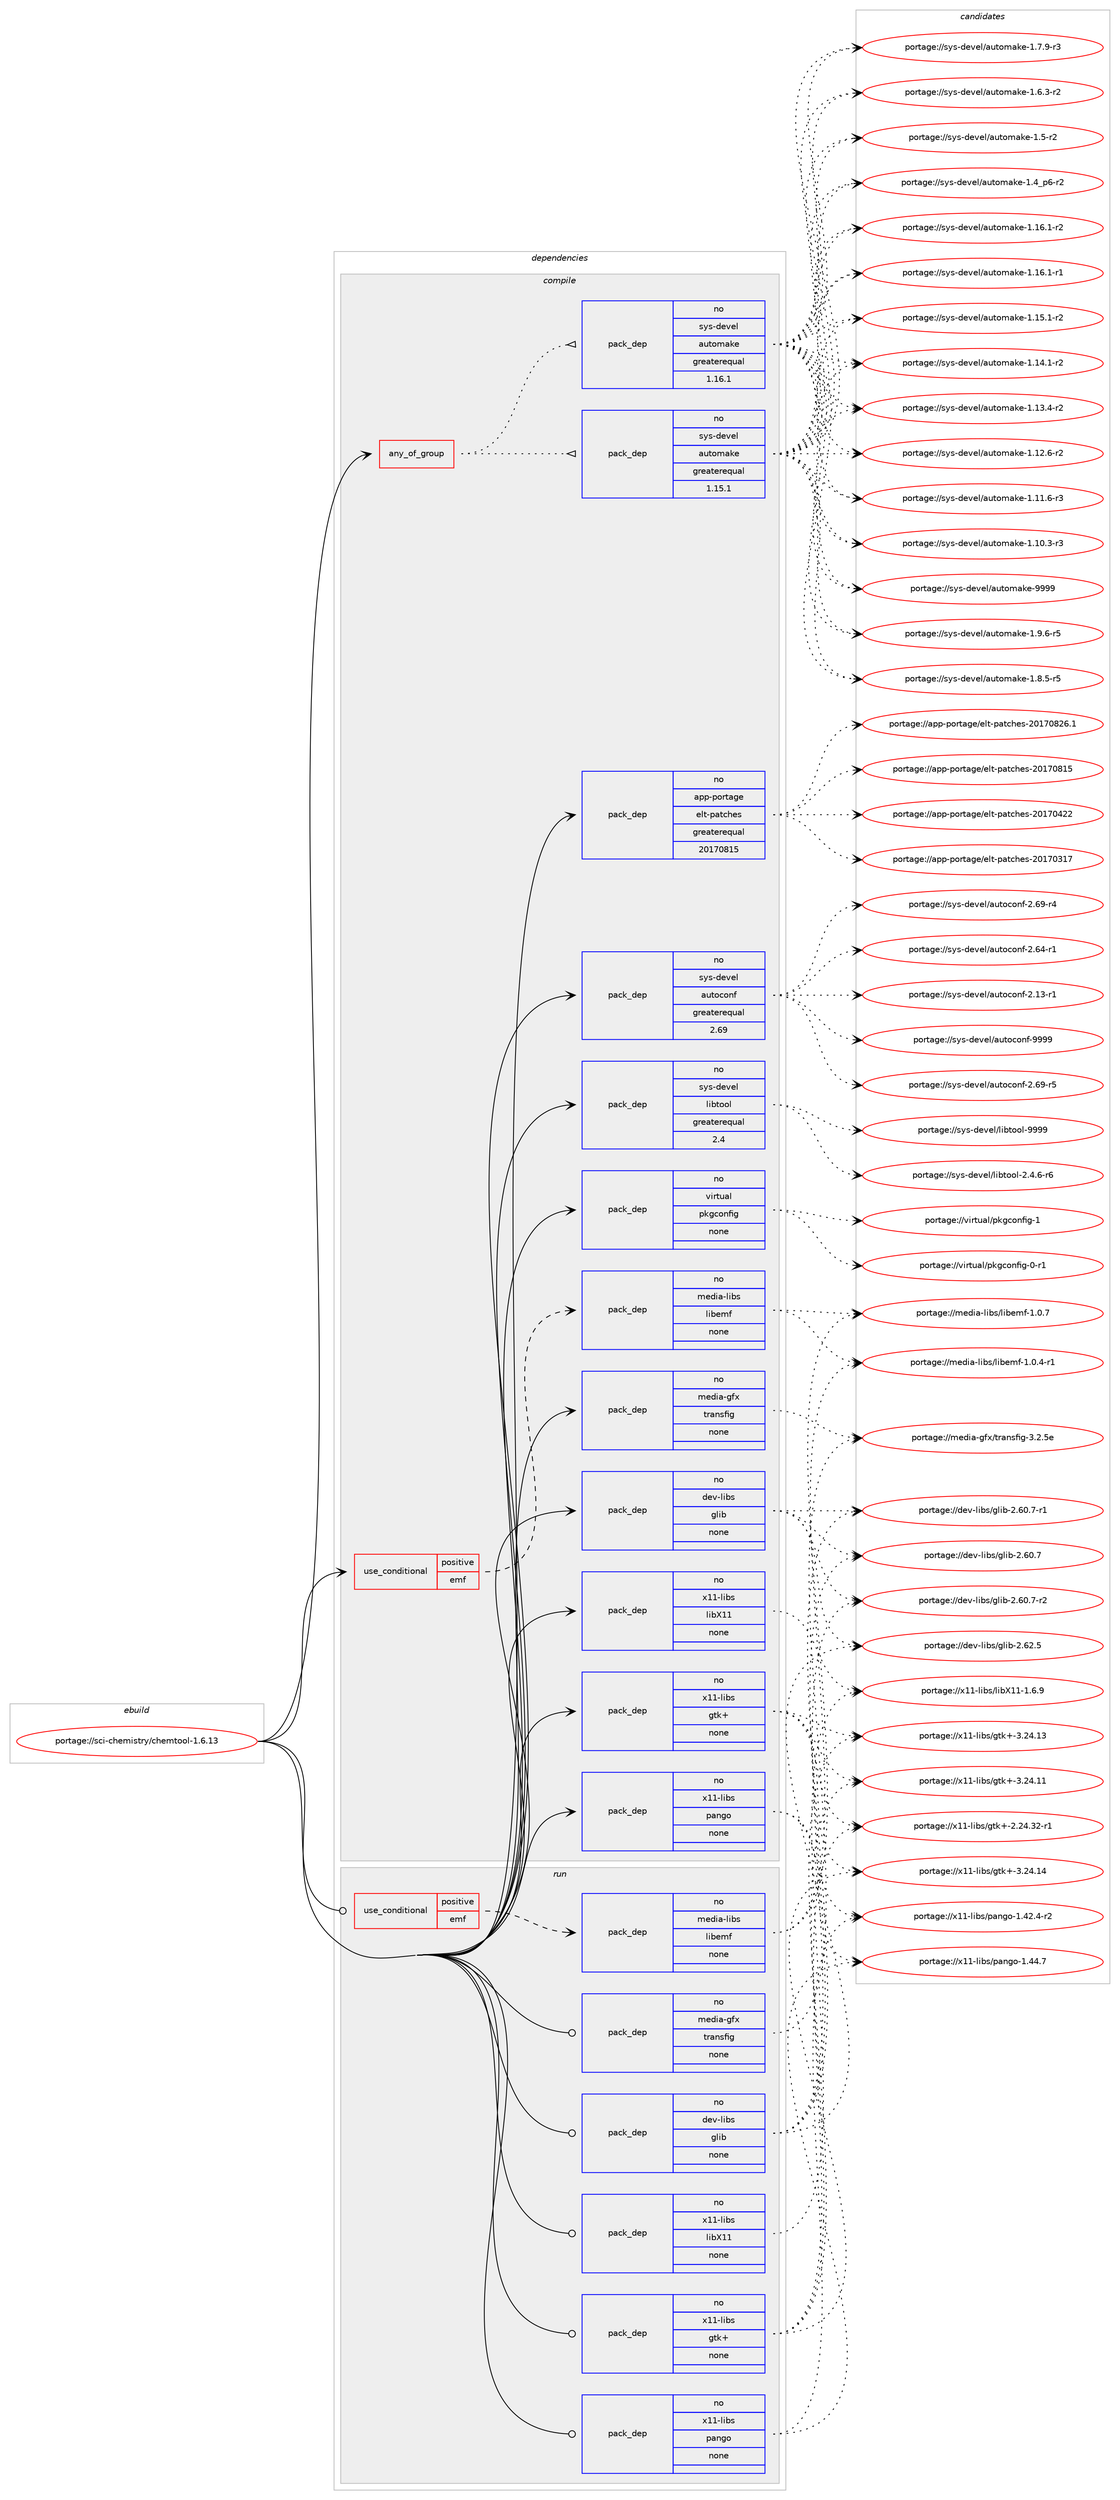 digraph prolog {

# *************
# Graph options
# *************

newrank=true;
concentrate=true;
compound=true;
graph [rankdir=LR,fontname=Helvetica,fontsize=10,ranksep=1.5];#, ranksep=2.5, nodesep=0.2];
edge  [arrowhead=vee];
node  [fontname=Helvetica,fontsize=10];

# **********
# The ebuild
# **********

subgraph cluster_leftcol {
color=gray;
rank=same;
label=<<i>ebuild</i>>;
id [label="portage://sci-chemistry/chemtool-1.6.13", color=red, width=4, href="../sci-chemistry/chemtool-1.6.13.svg"];
}

# ****************
# The dependencies
# ****************

subgraph cluster_midcol {
color=gray;
label=<<i>dependencies</i>>;
subgraph cluster_compile {
fillcolor="#eeeeee";
style=filled;
label=<<i>compile</i>>;
subgraph any908 {
dependency43321 [label=<<TABLE BORDER="0" CELLBORDER="1" CELLSPACING="0" CELLPADDING="4"><TR><TD CELLPADDING="10">any_of_group</TD></TR></TABLE>>, shape=none, color=red];subgraph pack34644 {
dependency43322 [label=<<TABLE BORDER="0" CELLBORDER="1" CELLSPACING="0" CELLPADDING="4" WIDTH="220"><TR><TD ROWSPAN="6" CELLPADDING="30">pack_dep</TD></TR><TR><TD WIDTH="110">no</TD></TR><TR><TD>sys-devel</TD></TR><TR><TD>automake</TD></TR><TR><TD>greaterequal</TD></TR><TR><TD>1.16.1</TD></TR></TABLE>>, shape=none, color=blue];
}
dependency43321:e -> dependency43322:w [weight=20,style="dotted",arrowhead="oinv"];
subgraph pack34645 {
dependency43323 [label=<<TABLE BORDER="0" CELLBORDER="1" CELLSPACING="0" CELLPADDING="4" WIDTH="220"><TR><TD ROWSPAN="6" CELLPADDING="30">pack_dep</TD></TR><TR><TD WIDTH="110">no</TD></TR><TR><TD>sys-devel</TD></TR><TR><TD>automake</TD></TR><TR><TD>greaterequal</TD></TR><TR><TD>1.15.1</TD></TR></TABLE>>, shape=none, color=blue];
}
dependency43321:e -> dependency43323:w [weight=20,style="dotted",arrowhead="oinv"];
}
id:e -> dependency43321:w [weight=20,style="solid",arrowhead="vee"];
subgraph cond7765 {
dependency43324 [label=<<TABLE BORDER="0" CELLBORDER="1" CELLSPACING="0" CELLPADDING="4"><TR><TD ROWSPAN="3" CELLPADDING="10">use_conditional</TD></TR><TR><TD>positive</TD></TR><TR><TD>emf</TD></TR></TABLE>>, shape=none, color=red];
subgraph pack34646 {
dependency43325 [label=<<TABLE BORDER="0" CELLBORDER="1" CELLSPACING="0" CELLPADDING="4" WIDTH="220"><TR><TD ROWSPAN="6" CELLPADDING="30">pack_dep</TD></TR><TR><TD WIDTH="110">no</TD></TR><TR><TD>media-libs</TD></TR><TR><TD>libemf</TD></TR><TR><TD>none</TD></TR><TR><TD></TD></TR></TABLE>>, shape=none, color=blue];
}
dependency43324:e -> dependency43325:w [weight=20,style="dashed",arrowhead="vee"];
}
id:e -> dependency43324:w [weight=20,style="solid",arrowhead="vee"];
subgraph pack34647 {
dependency43326 [label=<<TABLE BORDER="0" CELLBORDER="1" CELLSPACING="0" CELLPADDING="4" WIDTH="220"><TR><TD ROWSPAN="6" CELLPADDING="30">pack_dep</TD></TR><TR><TD WIDTH="110">no</TD></TR><TR><TD>app-portage</TD></TR><TR><TD>elt-patches</TD></TR><TR><TD>greaterequal</TD></TR><TR><TD>20170815</TD></TR></TABLE>>, shape=none, color=blue];
}
id:e -> dependency43326:w [weight=20,style="solid",arrowhead="vee"];
subgraph pack34648 {
dependency43327 [label=<<TABLE BORDER="0" CELLBORDER="1" CELLSPACING="0" CELLPADDING="4" WIDTH="220"><TR><TD ROWSPAN="6" CELLPADDING="30">pack_dep</TD></TR><TR><TD WIDTH="110">no</TD></TR><TR><TD>dev-libs</TD></TR><TR><TD>glib</TD></TR><TR><TD>none</TD></TR><TR><TD></TD></TR></TABLE>>, shape=none, color=blue];
}
id:e -> dependency43327:w [weight=20,style="solid",arrowhead="vee"];
subgraph pack34649 {
dependency43328 [label=<<TABLE BORDER="0" CELLBORDER="1" CELLSPACING="0" CELLPADDING="4" WIDTH="220"><TR><TD ROWSPAN="6" CELLPADDING="30">pack_dep</TD></TR><TR><TD WIDTH="110">no</TD></TR><TR><TD>media-gfx</TD></TR><TR><TD>transfig</TD></TR><TR><TD>none</TD></TR><TR><TD></TD></TR></TABLE>>, shape=none, color=blue];
}
id:e -> dependency43328:w [weight=20,style="solid",arrowhead="vee"];
subgraph pack34650 {
dependency43329 [label=<<TABLE BORDER="0" CELLBORDER="1" CELLSPACING="0" CELLPADDING="4" WIDTH="220"><TR><TD ROWSPAN="6" CELLPADDING="30">pack_dep</TD></TR><TR><TD WIDTH="110">no</TD></TR><TR><TD>sys-devel</TD></TR><TR><TD>autoconf</TD></TR><TR><TD>greaterequal</TD></TR><TR><TD>2.69</TD></TR></TABLE>>, shape=none, color=blue];
}
id:e -> dependency43329:w [weight=20,style="solid",arrowhead="vee"];
subgraph pack34651 {
dependency43330 [label=<<TABLE BORDER="0" CELLBORDER="1" CELLSPACING="0" CELLPADDING="4" WIDTH="220"><TR><TD ROWSPAN="6" CELLPADDING="30">pack_dep</TD></TR><TR><TD WIDTH="110">no</TD></TR><TR><TD>sys-devel</TD></TR><TR><TD>libtool</TD></TR><TR><TD>greaterequal</TD></TR><TR><TD>2.4</TD></TR></TABLE>>, shape=none, color=blue];
}
id:e -> dependency43330:w [weight=20,style="solid",arrowhead="vee"];
subgraph pack34652 {
dependency43331 [label=<<TABLE BORDER="0" CELLBORDER="1" CELLSPACING="0" CELLPADDING="4" WIDTH="220"><TR><TD ROWSPAN="6" CELLPADDING="30">pack_dep</TD></TR><TR><TD WIDTH="110">no</TD></TR><TR><TD>virtual</TD></TR><TR><TD>pkgconfig</TD></TR><TR><TD>none</TD></TR><TR><TD></TD></TR></TABLE>>, shape=none, color=blue];
}
id:e -> dependency43331:w [weight=20,style="solid",arrowhead="vee"];
subgraph pack34653 {
dependency43332 [label=<<TABLE BORDER="0" CELLBORDER="1" CELLSPACING="0" CELLPADDING="4" WIDTH="220"><TR><TD ROWSPAN="6" CELLPADDING="30">pack_dep</TD></TR><TR><TD WIDTH="110">no</TD></TR><TR><TD>x11-libs</TD></TR><TR><TD>gtk+</TD></TR><TR><TD>none</TD></TR><TR><TD></TD></TR></TABLE>>, shape=none, color=blue];
}
id:e -> dependency43332:w [weight=20,style="solid",arrowhead="vee"];
subgraph pack34654 {
dependency43333 [label=<<TABLE BORDER="0" CELLBORDER="1" CELLSPACING="0" CELLPADDING="4" WIDTH="220"><TR><TD ROWSPAN="6" CELLPADDING="30">pack_dep</TD></TR><TR><TD WIDTH="110">no</TD></TR><TR><TD>x11-libs</TD></TR><TR><TD>libX11</TD></TR><TR><TD>none</TD></TR><TR><TD></TD></TR></TABLE>>, shape=none, color=blue];
}
id:e -> dependency43333:w [weight=20,style="solid",arrowhead="vee"];
subgraph pack34655 {
dependency43334 [label=<<TABLE BORDER="0" CELLBORDER="1" CELLSPACING="0" CELLPADDING="4" WIDTH="220"><TR><TD ROWSPAN="6" CELLPADDING="30">pack_dep</TD></TR><TR><TD WIDTH="110">no</TD></TR><TR><TD>x11-libs</TD></TR><TR><TD>pango</TD></TR><TR><TD>none</TD></TR><TR><TD></TD></TR></TABLE>>, shape=none, color=blue];
}
id:e -> dependency43334:w [weight=20,style="solid",arrowhead="vee"];
}
subgraph cluster_compileandrun {
fillcolor="#eeeeee";
style=filled;
label=<<i>compile and run</i>>;
}
subgraph cluster_run {
fillcolor="#eeeeee";
style=filled;
label=<<i>run</i>>;
subgraph cond7766 {
dependency43335 [label=<<TABLE BORDER="0" CELLBORDER="1" CELLSPACING="0" CELLPADDING="4"><TR><TD ROWSPAN="3" CELLPADDING="10">use_conditional</TD></TR><TR><TD>positive</TD></TR><TR><TD>emf</TD></TR></TABLE>>, shape=none, color=red];
subgraph pack34656 {
dependency43336 [label=<<TABLE BORDER="0" CELLBORDER="1" CELLSPACING="0" CELLPADDING="4" WIDTH="220"><TR><TD ROWSPAN="6" CELLPADDING="30">pack_dep</TD></TR><TR><TD WIDTH="110">no</TD></TR><TR><TD>media-libs</TD></TR><TR><TD>libemf</TD></TR><TR><TD>none</TD></TR><TR><TD></TD></TR></TABLE>>, shape=none, color=blue];
}
dependency43335:e -> dependency43336:w [weight=20,style="dashed",arrowhead="vee"];
}
id:e -> dependency43335:w [weight=20,style="solid",arrowhead="odot"];
subgraph pack34657 {
dependency43337 [label=<<TABLE BORDER="0" CELLBORDER="1" CELLSPACING="0" CELLPADDING="4" WIDTH="220"><TR><TD ROWSPAN="6" CELLPADDING="30">pack_dep</TD></TR><TR><TD WIDTH="110">no</TD></TR><TR><TD>dev-libs</TD></TR><TR><TD>glib</TD></TR><TR><TD>none</TD></TR><TR><TD></TD></TR></TABLE>>, shape=none, color=blue];
}
id:e -> dependency43337:w [weight=20,style="solid",arrowhead="odot"];
subgraph pack34658 {
dependency43338 [label=<<TABLE BORDER="0" CELLBORDER="1" CELLSPACING="0" CELLPADDING="4" WIDTH="220"><TR><TD ROWSPAN="6" CELLPADDING="30">pack_dep</TD></TR><TR><TD WIDTH="110">no</TD></TR><TR><TD>media-gfx</TD></TR><TR><TD>transfig</TD></TR><TR><TD>none</TD></TR><TR><TD></TD></TR></TABLE>>, shape=none, color=blue];
}
id:e -> dependency43338:w [weight=20,style="solid",arrowhead="odot"];
subgraph pack34659 {
dependency43339 [label=<<TABLE BORDER="0" CELLBORDER="1" CELLSPACING="0" CELLPADDING="4" WIDTH="220"><TR><TD ROWSPAN="6" CELLPADDING="30">pack_dep</TD></TR><TR><TD WIDTH="110">no</TD></TR><TR><TD>x11-libs</TD></TR><TR><TD>gtk+</TD></TR><TR><TD>none</TD></TR><TR><TD></TD></TR></TABLE>>, shape=none, color=blue];
}
id:e -> dependency43339:w [weight=20,style="solid",arrowhead="odot"];
subgraph pack34660 {
dependency43340 [label=<<TABLE BORDER="0" CELLBORDER="1" CELLSPACING="0" CELLPADDING="4" WIDTH="220"><TR><TD ROWSPAN="6" CELLPADDING="30">pack_dep</TD></TR><TR><TD WIDTH="110">no</TD></TR><TR><TD>x11-libs</TD></TR><TR><TD>libX11</TD></TR><TR><TD>none</TD></TR><TR><TD></TD></TR></TABLE>>, shape=none, color=blue];
}
id:e -> dependency43340:w [weight=20,style="solid",arrowhead="odot"];
subgraph pack34661 {
dependency43341 [label=<<TABLE BORDER="0" CELLBORDER="1" CELLSPACING="0" CELLPADDING="4" WIDTH="220"><TR><TD ROWSPAN="6" CELLPADDING="30">pack_dep</TD></TR><TR><TD WIDTH="110">no</TD></TR><TR><TD>x11-libs</TD></TR><TR><TD>pango</TD></TR><TR><TD>none</TD></TR><TR><TD></TD></TR></TABLE>>, shape=none, color=blue];
}
id:e -> dependency43341:w [weight=20,style="solid",arrowhead="odot"];
}
}

# **************
# The candidates
# **************

subgraph cluster_choices {
rank=same;
color=gray;
label=<<i>candidates</i>>;

subgraph choice34644 {
color=black;
nodesep=1;
choice115121115451001011181011084797117116111109971071014557575757 [label="portage://sys-devel/automake-9999", color=red, width=4,href="../sys-devel/automake-9999.svg"];
choice115121115451001011181011084797117116111109971071014549465746544511453 [label="portage://sys-devel/automake-1.9.6-r5", color=red, width=4,href="../sys-devel/automake-1.9.6-r5.svg"];
choice115121115451001011181011084797117116111109971071014549465646534511453 [label="portage://sys-devel/automake-1.8.5-r5", color=red, width=4,href="../sys-devel/automake-1.8.5-r5.svg"];
choice115121115451001011181011084797117116111109971071014549465546574511451 [label="portage://sys-devel/automake-1.7.9-r3", color=red, width=4,href="../sys-devel/automake-1.7.9-r3.svg"];
choice115121115451001011181011084797117116111109971071014549465446514511450 [label="portage://sys-devel/automake-1.6.3-r2", color=red, width=4,href="../sys-devel/automake-1.6.3-r2.svg"];
choice11512111545100101118101108479711711611110997107101454946534511450 [label="portage://sys-devel/automake-1.5-r2", color=red, width=4,href="../sys-devel/automake-1.5-r2.svg"];
choice115121115451001011181011084797117116111109971071014549465295112544511450 [label="portage://sys-devel/automake-1.4_p6-r2", color=red, width=4,href="../sys-devel/automake-1.4_p6-r2.svg"];
choice11512111545100101118101108479711711611110997107101454946495446494511450 [label="portage://sys-devel/automake-1.16.1-r2", color=red, width=4,href="../sys-devel/automake-1.16.1-r2.svg"];
choice11512111545100101118101108479711711611110997107101454946495446494511449 [label="portage://sys-devel/automake-1.16.1-r1", color=red, width=4,href="../sys-devel/automake-1.16.1-r1.svg"];
choice11512111545100101118101108479711711611110997107101454946495346494511450 [label="portage://sys-devel/automake-1.15.1-r2", color=red, width=4,href="../sys-devel/automake-1.15.1-r2.svg"];
choice11512111545100101118101108479711711611110997107101454946495246494511450 [label="portage://sys-devel/automake-1.14.1-r2", color=red, width=4,href="../sys-devel/automake-1.14.1-r2.svg"];
choice11512111545100101118101108479711711611110997107101454946495146524511450 [label="portage://sys-devel/automake-1.13.4-r2", color=red, width=4,href="../sys-devel/automake-1.13.4-r2.svg"];
choice11512111545100101118101108479711711611110997107101454946495046544511450 [label="portage://sys-devel/automake-1.12.6-r2", color=red, width=4,href="../sys-devel/automake-1.12.6-r2.svg"];
choice11512111545100101118101108479711711611110997107101454946494946544511451 [label="portage://sys-devel/automake-1.11.6-r3", color=red, width=4,href="../sys-devel/automake-1.11.6-r3.svg"];
choice11512111545100101118101108479711711611110997107101454946494846514511451 [label="portage://sys-devel/automake-1.10.3-r3", color=red, width=4,href="../sys-devel/automake-1.10.3-r3.svg"];
dependency43322:e -> choice115121115451001011181011084797117116111109971071014557575757:w [style=dotted,weight="100"];
dependency43322:e -> choice115121115451001011181011084797117116111109971071014549465746544511453:w [style=dotted,weight="100"];
dependency43322:e -> choice115121115451001011181011084797117116111109971071014549465646534511453:w [style=dotted,weight="100"];
dependency43322:e -> choice115121115451001011181011084797117116111109971071014549465546574511451:w [style=dotted,weight="100"];
dependency43322:e -> choice115121115451001011181011084797117116111109971071014549465446514511450:w [style=dotted,weight="100"];
dependency43322:e -> choice11512111545100101118101108479711711611110997107101454946534511450:w [style=dotted,weight="100"];
dependency43322:e -> choice115121115451001011181011084797117116111109971071014549465295112544511450:w [style=dotted,weight="100"];
dependency43322:e -> choice11512111545100101118101108479711711611110997107101454946495446494511450:w [style=dotted,weight="100"];
dependency43322:e -> choice11512111545100101118101108479711711611110997107101454946495446494511449:w [style=dotted,weight="100"];
dependency43322:e -> choice11512111545100101118101108479711711611110997107101454946495346494511450:w [style=dotted,weight="100"];
dependency43322:e -> choice11512111545100101118101108479711711611110997107101454946495246494511450:w [style=dotted,weight="100"];
dependency43322:e -> choice11512111545100101118101108479711711611110997107101454946495146524511450:w [style=dotted,weight="100"];
dependency43322:e -> choice11512111545100101118101108479711711611110997107101454946495046544511450:w [style=dotted,weight="100"];
dependency43322:e -> choice11512111545100101118101108479711711611110997107101454946494946544511451:w [style=dotted,weight="100"];
dependency43322:e -> choice11512111545100101118101108479711711611110997107101454946494846514511451:w [style=dotted,weight="100"];
}
subgraph choice34645 {
color=black;
nodesep=1;
choice115121115451001011181011084797117116111109971071014557575757 [label="portage://sys-devel/automake-9999", color=red, width=4,href="../sys-devel/automake-9999.svg"];
choice115121115451001011181011084797117116111109971071014549465746544511453 [label="portage://sys-devel/automake-1.9.6-r5", color=red, width=4,href="../sys-devel/automake-1.9.6-r5.svg"];
choice115121115451001011181011084797117116111109971071014549465646534511453 [label="portage://sys-devel/automake-1.8.5-r5", color=red, width=4,href="../sys-devel/automake-1.8.5-r5.svg"];
choice115121115451001011181011084797117116111109971071014549465546574511451 [label="portage://sys-devel/automake-1.7.9-r3", color=red, width=4,href="../sys-devel/automake-1.7.9-r3.svg"];
choice115121115451001011181011084797117116111109971071014549465446514511450 [label="portage://sys-devel/automake-1.6.3-r2", color=red, width=4,href="../sys-devel/automake-1.6.3-r2.svg"];
choice11512111545100101118101108479711711611110997107101454946534511450 [label="portage://sys-devel/automake-1.5-r2", color=red, width=4,href="../sys-devel/automake-1.5-r2.svg"];
choice115121115451001011181011084797117116111109971071014549465295112544511450 [label="portage://sys-devel/automake-1.4_p6-r2", color=red, width=4,href="../sys-devel/automake-1.4_p6-r2.svg"];
choice11512111545100101118101108479711711611110997107101454946495446494511450 [label="portage://sys-devel/automake-1.16.1-r2", color=red, width=4,href="../sys-devel/automake-1.16.1-r2.svg"];
choice11512111545100101118101108479711711611110997107101454946495446494511449 [label="portage://sys-devel/automake-1.16.1-r1", color=red, width=4,href="../sys-devel/automake-1.16.1-r1.svg"];
choice11512111545100101118101108479711711611110997107101454946495346494511450 [label="portage://sys-devel/automake-1.15.1-r2", color=red, width=4,href="../sys-devel/automake-1.15.1-r2.svg"];
choice11512111545100101118101108479711711611110997107101454946495246494511450 [label="portage://sys-devel/automake-1.14.1-r2", color=red, width=4,href="../sys-devel/automake-1.14.1-r2.svg"];
choice11512111545100101118101108479711711611110997107101454946495146524511450 [label="portage://sys-devel/automake-1.13.4-r2", color=red, width=4,href="../sys-devel/automake-1.13.4-r2.svg"];
choice11512111545100101118101108479711711611110997107101454946495046544511450 [label="portage://sys-devel/automake-1.12.6-r2", color=red, width=4,href="../sys-devel/automake-1.12.6-r2.svg"];
choice11512111545100101118101108479711711611110997107101454946494946544511451 [label="portage://sys-devel/automake-1.11.6-r3", color=red, width=4,href="../sys-devel/automake-1.11.6-r3.svg"];
choice11512111545100101118101108479711711611110997107101454946494846514511451 [label="portage://sys-devel/automake-1.10.3-r3", color=red, width=4,href="../sys-devel/automake-1.10.3-r3.svg"];
dependency43323:e -> choice115121115451001011181011084797117116111109971071014557575757:w [style=dotted,weight="100"];
dependency43323:e -> choice115121115451001011181011084797117116111109971071014549465746544511453:w [style=dotted,weight="100"];
dependency43323:e -> choice115121115451001011181011084797117116111109971071014549465646534511453:w [style=dotted,weight="100"];
dependency43323:e -> choice115121115451001011181011084797117116111109971071014549465546574511451:w [style=dotted,weight="100"];
dependency43323:e -> choice115121115451001011181011084797117116111109971071014549465446514511450:w [style=dotted,weight="100"];
dependency43323:e -> choice11512111545100101118101108479711711611110997107101454946534511450:w [style=dotted,weight="100"];
dependency43323:e -> choice115121115451001011181011084797117116111109971071014549465295112544511450:w [style=dotted,weight="100"];
dependency43323:e -> choice11512111545100101118101108479711711611110997107101454946495446494511450:w [style=dotted,weight="100"];
dependency43323:e -> choice11512111545100101118101108479711711611110997107101454946495446494511449:w [style=dotted,weight="100"];
dependency43323:e -> choice11512111545100101118101108479711711611110997107101454946495346494511450:w [style=dotted,weight="100"];
dependency43323:e -> choice11512111545100101118101108479711711611110997107101454946495246494511450:w [style=dotted,weight="100"];
dependency43323:e -> choice11512111545100101118101108479711711611110997107101454946495146524511450:w [style=dotted,weight="100"];
dependency43323:e -> choice11512111545100101118101108479711711611110997107101454946495046544511450:w [style=dotted,weight="100"];
dependency43323:e -> choice11512111545100101118101108479711711611110997107101454946494946544511451:w [style=dotted,weight="100"];
dependency43323:e -> choice11512111545100101118101108479711711611110997107101454946494846514511451:w [style=dotted,weight="100"];
}
subgraph choice34646 {
color=black;
nodesep=1;
choice1091011001059745108105981154710810598101109102454946484655 [label="portage://media-libs/libemf-1.0.7", color=red, width=4,href="../media-libs/libemf-1.0.7.svg"];
choice10910110010597451081059811547108105981011091024549464846524511449 [label="portage://media-libs/libemf-1.0.4-r1", color=red, width=4,href="../media-libs/libemf-1.0.4-r1.svg"];
dependency43325:e -> choice1091011001059745108105981154710810598101109102454946484655:w [style=dotted,weight="100"];
dependency43325:e -> choice10910110010597451081059811547108105981011091024549464846524511449:w [style=dotted,weight="100"];
}
subgraph choice34647 {
color=black;
nodesep=1;
choice971121124511211111411697103101471011081164511297116991041011154550484955485650544649 [label="portage://app-portage/elt-patches-20170826.1", color=red, width=4,href="../app-portage/elt-patches-20170826.1.svg"];
choice97112112451121111141169710310147101108116451129711699104101115455048495548564953 [label="portage://app-portage/elt-patches-20170815", color=red, width=4,href="../app-portage/elt-patches-20170815.svg"];
choice97112112451121111141169710310147101108116451129711699104101115455048495548525050 [label="portage://app-portage/elt-patches-20170422", color=red, width=4,href="../app-portage/elt-patches-20170422.svg"];
choice97112112451121111141169710310147101108116451129711699104101115455048495548514955 [label="portage://app-portage/elt-patches-20170317", color=red, width=4,href="../app-portage/elt-patches-20170317.svg"];
dependency43326:e -> choice971121124511211111411697103101471011081164511297116991041011154550484955485650544649:w [style=dotted,weight="100"];
dependency43326:e -> choice97112112451121111141169710310147101108116451129711699104101115455048495548564953:w [style=dotted,weight="100"];
dependency43326:e -> choice97112112451121111141169710310147101108116451129711699104101115455048495548525050:w [style=dotted,weight="100"];
dependency43326:e -> choice97112112451121111141169710310147101108116451129711699104101115455048495548514955:w [style=dotted,weight="100"];
}
subgraph choice34648 {
color=black;
nodesep=1;
choice1001011184510810598115471031081059845504654504653 [label="portage://dev-libs/glib-2.62.5", color=red, width=4,href="../dev-libs/glib-2.62.5.svg"];
choice10010111845108105981154710310810598455046544846554511450 [label="portage://dev-libs/glib-2.60.7-r2", color=red, width=4,href="../dev-libs/glib-2.60.7-r2.svg"];
choice10010111845108105981154710310810598455046544846554511449 [label="portage://dev-libs/glib-2.60.7-r1", color=red, width=4,href="../dev-libs/glib-2.60.7-r1.svg"];
choice1001011184510810598115471031081059845504654484655 [label="portage://dev-libs/glib-2.60.7", color=red, width=4,href="../dev-libs/glib-2.60.7.svg"];
dependency43327:e -> choice1001011184510810598115471031081059845504654504653:w [style=dotted,weight="100"];
dependency43327:e -> choice10010111845108105981154710310810598455046544846554511450:w [style=dotted,weight="100"];
dependency43327:e -> choice10010111845108105981154710310810598455046544846554511449:w [style=dotted,weight="100"];
dependency43327:e -> choice1001011184510810598115471031081059845504654484655:w [style=dotted,weight="100"];
}
subgraph choice34649 {
color=black;
nodesep=1;
choice10910110010597451031021204711611497110115102105103455146504653101 [label="portage://media-gfx/transfig-3.2.5e", color=red, width=4,href="../media-gfx/transfig-3.2.5e.svg"];
dependency43328:e -> choice10910110010597451031021204711611497110115102105103455146504653101:w [style=dotted,weight="100"];
}
subgraph choice34650 {
color=black;
nodesep=1;
choice115121115451001011181011084797117116111991111101024557575757 [label="portage://sys-devel/autoconf-9999", color=red, width=4,href="../sys-devel/autoconf-9999.svg"];
choice1151211154510010111810110847971171161119911111010245504654574511453 [label="portage://sys-devel/autoconf-2.69-r5", color=red, width=4,href="../sys-devel/autoconf-2.69-r5.svg"];
choice1151211154510010111810110847971171161119911111010245504654574511452 [label="portage://sys-devel/autoconf-2.69-r4", color=red, width=4,href="../sys-devel/autoconf-2.69-r4.svg"];
choice1151211154510010111810110847971171161119911111010245504654524511449 [label="portage://sys-devel/autoconf-2.64-r1", color=red, width=4,href="../sys-devel/autoconf-2.64-r1.svg"];
choice1151211154510010111810110847971171161119911111010245504649514511449 [label="portage://sys-devel/autoconf-2.13-r1", color=red, width=4,href="../sys-devel/autoconf-2.13-r1.svg"];
dependency43329:e -> choice115121115451001011181011084797117116111991111101024557575757:w [style=dotted,weight="100"];
dependency43329:e -> choice1151211154510010111810110847971171161119911111010245504654574511453:w [style=dotted,weight="100"];
dependency43329:e -> choice1151211154510010111810110847971171161119911111010245504654574511452:w [style=dotted,weight="100"];
dependency43329:e -> choice1151211154510010111810110847971171161119911111010245504654524511449:w [style=dotted,weight="100"];
dependency43329:e -> choice1151211154510010111810110847971171161119911111010245504649514511449:w [style=dotted,weight="100"];
}
subgraph choice34651 {
color=black;
nodesep=1;
choice1151211154510010111810110847108105981161111111084557575757 [label="portage://sys-devel/libtool-9999", color=red, width=4,href="../sys-devel/libtool-9999.svg"];
choice1151211154510010111810110847108105981161111111084550465246544511454 [label="portage://sys-devel/libtool-2.4.6-r6", color=red, width=4,href="../sys-devel/libtool-2.4.6-r6.svg"];
dependency43330:e -> choice1151211154510010111810110847108105981161111111084557575757:w [style=dotted,weight="100"];
dependency43330:e -> choice1151211154510010111810110847108105981161111111084550465246544511454:w [style=dotted,weight="100"];
}
subgraph choice34652 {
color=black;
nodesep=1;
choice1181051141161179710847112107103991111101021051034549 [label="portage://virtual/pkgconfig-1", color=red, width=4,href="../virtual/pkgconfig-1.svg"];
choice11810511411611797108471121071039911111010210510345484511449 [label="portage://virtual/pkgconfig-0-r1", color=red, width=4,href="../virtual/pkgconfig-0-r1.svg"];
dependency43331:e -> choice1181051141161179710847112107103991111101021051034549:w [style=dotted,weight="100"];
dependency43331:e -> choice11810511411611797108471121071039911111010210510345484511449:w [style=dotted,weight="100"];
}
subgraph choice34653 {
color=black;
nodesep=1;
choice1204949451081059811547103116107434551465052464952 [label="portage://x11-libs/gtk+-3.24.14", color=red, width=4,href="../x11-libs/gtk+-3.24.14.svg"];
choice1204949451081059811547103116107434551465052464951 [label="portage://x11-libs/gtk+-3.24.13", color=red, width=4,href="../x11-libs/gtk+-3.24.13.svg"];
choice1204949451081059811547103116107434551465052464949 [label="portage://x11-libs/gtk+-3.24.11", color=red, width=4,href="../x11-libs/gtk+-3.24.11.svg"];
choice12049494510810598115471031161074345504650524651504511449 [label="portage://x11-libs/gtk+-2.24.32-r1", color=red, width=4,href="../x11-libs/gtk+-2.24.32-r1.svg"];
dependency43332:e -> choice1204949451081059811547103116107434551465052464952:w [style=dotted,weight="100"];
dependency43332:e -> choice1204949451081059811547103116107434551465052464951:w [style=dotted,weight="100"];
dependency43332:e -> choice1204949451081059811547103116107434551465052464949:w [style=dotted,weight="100"];
dependency43332:e -> choice12049494510810598115471031161074345504650524651504511449:w [style=dotted,weight="100"];
}
subgraph choice34654 {
color=black;
nodesep=1;
choice120494945108105981154710810598884949454946544657 [label="portage://x11-libs/libX11-1.6.9", color=red, width=4,href="../x11-libs/libX11-1.6.9.svg"];
dependency43333:e -> choice120494945108105981154710810598884949454946544657:w [style=dotted,weight="100"];
}
subgraph choice34655 {
color=black;
nodesep=1;
choice12049494510810598115471129711010311145494652524655 [label="portage://x11-libs/pango-1.44.7", color=red, width=4,href="../x11-libs/pango-1.44.7.svg"];
choice120494945108105981154711297110103111454946525046524511450 [label="portage://x11-libs/pango-1.42.4-r2", color=red, width=4,href="../x11-libs/pango-1.42.4-r2.svg"];
dependency43334:e -> choice12049494510810598115471129711010311145494652524655:w [style=dotted,weight="100"];
dependency43334:e -> choice120494945108105981154711297110103111454946525046524511450:w [style=dotted,weight="100"];
}
subgraph choice34656 {
color=black;
nodesep=1;
choice1091011001059745108105981154710810598101109102454946484655 [label="portage://media-libs/libemf-1.0.7", color=red, width=4,href="../media-libs/libemf-1.0.7.svg"];
choice10910110010597451081059811547108105981011091024549464846524511449 [label="portage://media-libs/libemf-1.0.4-r1", color=red, width=4,href="../media-libs/libemf-1.0.4-r1.svg"];
dependency43336:e -> choice1091011001059745108105981154710810598101109102454946484655:w [style=dotted,weight="100"];
dependency43336:e -> choice10910110010597451081059811547108105981011091024549464846524511449:w [style=dotted,weight="100"];
}
subgraph choice34657 {
color=black;
nodesep=1;
choice1001011184510810598115471031081059845504654504653 [label="portage://dev-libs/glib-2.62.5", color=red, width=4,href="../dev-libs/glib-2.62.5.svg"];
choice10010111845108105981154710310810598455046544846554511450 [label="portage://dev-libs/glib-2.60.7-r2", color=red, width=4,href="../dev-libs/glib-2.60.7-r2.svg"];
choice10010111845108105981154710310810598455046544846554511449 [label="portage://dev-libs/glib-2.60.7-r1", color=red, width=4,href="../dev-libs/glib-2.60.7-r1.svg"];
choice1001011184510810598115471031081059845504654484655 [label="portage://dev-libs/glib-2.60.7", color=red, width=4,href="../dev-libs/glib-2.60.7.svg"];
dependency43337:e -> choice1001011184510810598115471031081059845504654504653:w [style=dotted,weight="100"];
dependency43337:e -> choice10010111845108105981154710310810598455046544846554511450:w [style=dotted,weight="100"];
dependency43337:e -> choice10010111845108105981154710310810598455046544846554511449:w [style=dotted,weight="100"];
dependency43337:e -> choice1001011184510810598115471031081059845504654484655:w [style=dotted,weight="100"];
}
subgraph choice34658 {
color=black;
nodesep=1;
choice10910110010597451031021204711611497110115102105103455146504653101 [label="portage://media-gfx/transfig-3.2.5e", color=red, width=4,href="../media-gfx/transfig-3.2.5e.svg"];
dependency43338:e -> choice10910110010597451031021204711611497110115102105103455146504653101:w [style=dotted,weight="100"];
}
subgraph choice34659 {
color=black;
nodesep=1;
choice1204949451081059811547103116107434551465052464952 [label="portage://x11-libs/gtk+-3.24.14", color=red, width=4,href="../x11-libs/gtk+-3.24.14.svg"];
choice1204949451081059811547103116107434551465052464951 [label="portage://x11-libs/gtk+-3.24.13", color=red, width=4,href="../x11-libs/gtk+-3.24.13.svg"];
choice1204949451081059811547103116107434551465052464949 [label="portage://x11-libs/gtk+-3.24.11", color=red, width=4,href="../x11-libs/gtk+-3.24.11.svg"];
choice12049494510810598115471031161074345504650524651504511449 [label="portage://x11-libs/gtk+-2.24.32-r1", color=red, width=4,href="../x11-libs/gtk+-2.24.32-r1.svg"];
dependency43339:e -> choice1204949451081059811547103116107434551465052464952:w [style=dotted,weight="100"];
dependency43339:e -> choice1204949451081059811547103116107434551465052464951:w [style=dotted,weight="100"];
dependency43339:e -> choice1204949451081059811547103116107434551465052464949:w [style=dotted,weight="100"];
dependency43339:e -> choice12049494510810598115471031161074345504650524651504511449:w [style=dotted,weight="100"];
}
subgraph choice34660 {
color=black;
nodesep=1;
choice120494945108105981154710810598884949454946544657 [label="portage://x11-libs/libX11-1.6.9", color=red, width=4,href="../x11-libs/libX11-1.6.9.svg"];
dependency43340:e -> choice120494945108105981154710810598884949454946544657:w [style=dotted,weight="100"];
}
subgraph choice34661 {
color=black;
nodesep=1;
choice12049494510810598115471129711010311145494652524655 [label="portage://x11-libs/pango-1.44.7", color=red, width=4,href="../x11-libs/pango-1.44.7.svg"];
choice120494945108105981154711297110103111454946525046524511450 [label="portage://x11-libs/pango-1.42.4-r2", color=red, width=4,href="../x11-libs/pango-1.42.4-r2.svg"];
dependency43341:e -> choice12049494510810598115471129711010311145494652524655:w [style=dotted,weight="100"];
dependency43341:e -> choice120494945108105981154711297110103111454946525046524511450:w [style=dotted,weight="100"];
}
}

}
